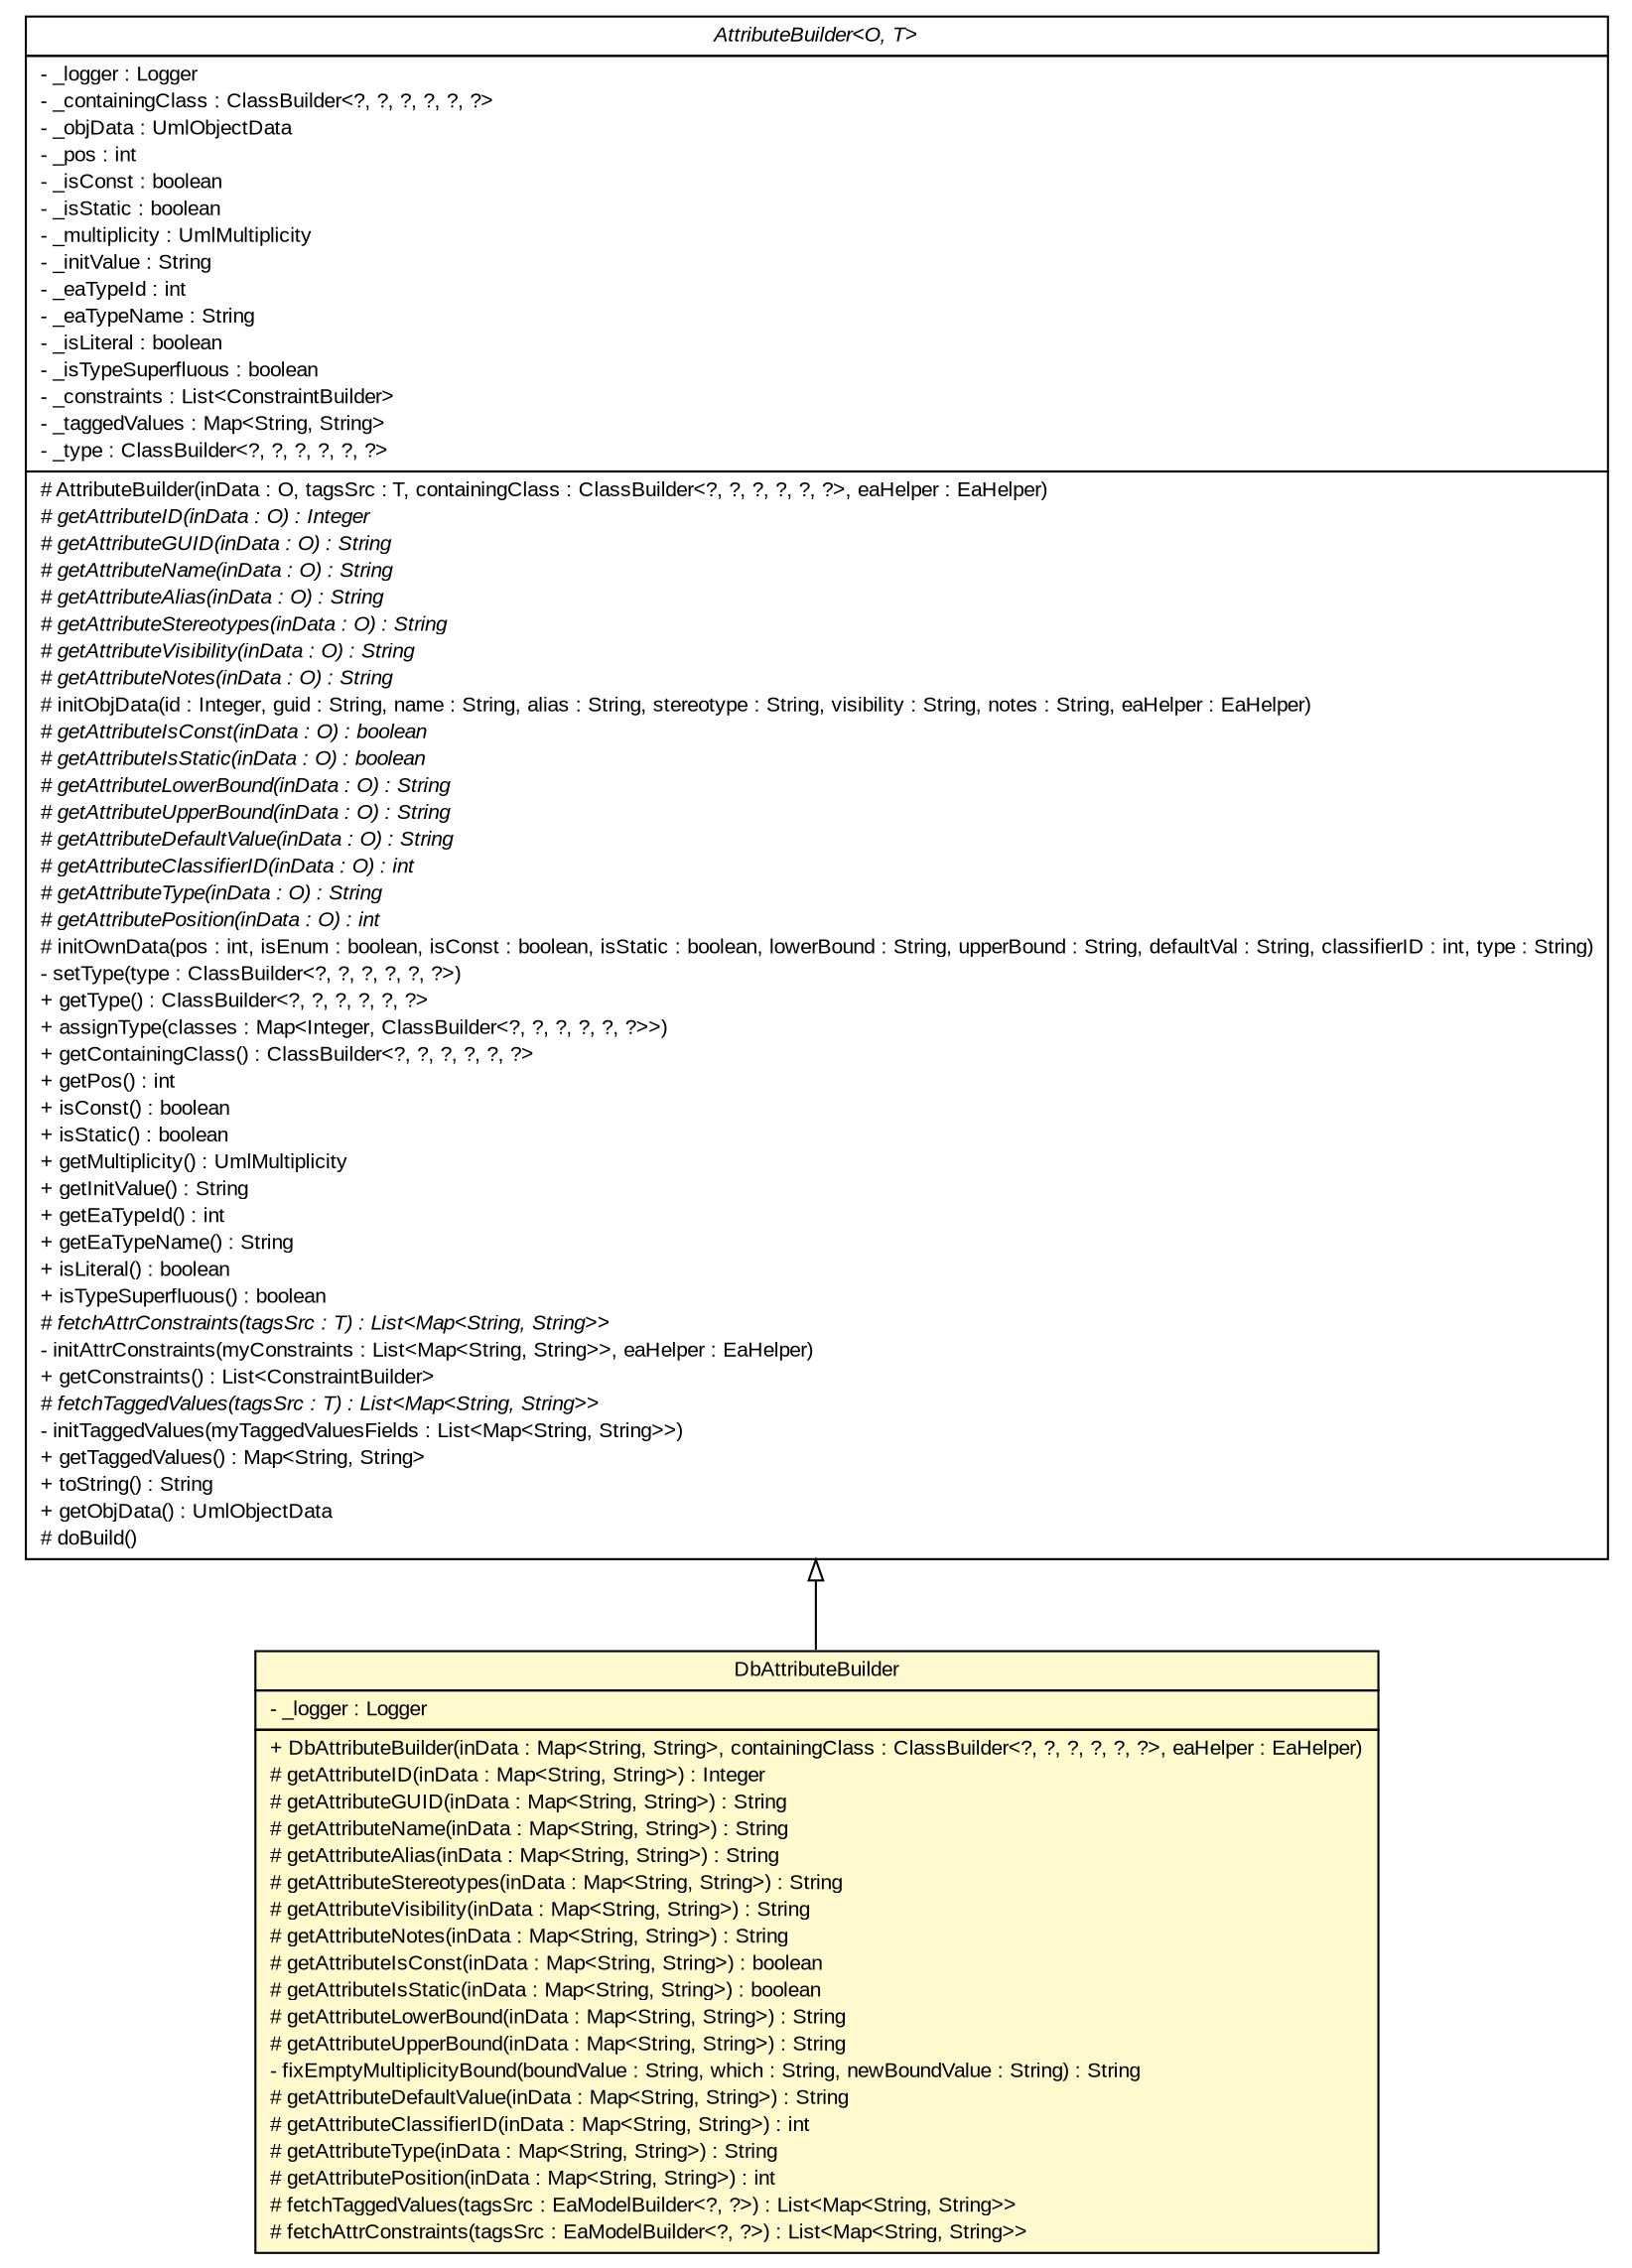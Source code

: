 #!/usr/local/bin/dot
#
# Class diagram 
# Generated by UMLGraph version R5_6_6-6-g3bdff0 (http://www.umlgraph.org/)
#

digraph G {
	edge [fontname="arial",fontsize=10,labelfontname="arial",labelfontsize=10];
	node [fontname="arial",fontsize=10,shape=plaintext];
	nodesep=0.25;
	ranksep=0.5;
	// org.tanjakostic.jcleancim.builder.ea.AttributeBuilder<O, T>
	c89426 [label=<<table title="org.tanjakostic.jcleancim.builder.ea.AttributeBuilder" border="0" cellborder="1" cellspacing="0" cellpadding="2" port="p" href="../AttributeBuilder.html">
		<tr><td><table border="0" cellspacing="0" cellpadding="1">
<tr><td align="center" balign="center"><font face="Arial Italic"> AttributeBuilder&lt;O, T&gt; </font></td></tr>
		</table></td></tr>
		<tr><td><table border="0" cellspacing="0" cellpadding="1">
<tr><td align="left" balign="left"> - _logger : Logger </td></tr>
<tr><td align="left" balign="left"> - _containingClass : ClassBuilder&lt;?, ?, ?, ?, ?, ?&gt; </td></tr>
<tr><td align="left" balign="left"> - _objData : UmlObjectData </td></tr>
<tr><td align="left" balign="left"> - _pos : int </td></tr>
<tr><td align="left" balign="left"> - _isConst : boolean </td></tr>
<tr><td align="left" balign="left"> - _isStatic : boolean </td></tr>
<tr><td align="left" balign="left"> - _multiplicity : UmlMultiplicity </td></tr>
<tr><td align="left" balign="left"> - _initValue : String </td></tr>
<tr><td align="left" balign="left"> - _eaTypeId : int </td></tr>
<tr><td align="left" balign="left"> - _eaTypeName : String </td></tr>
<tr><td align="left" balign="left"> - _isLiteral : boolean </td></tr>
<tr><td align="left" balign="left"> - _isTypeSuperfluous : boolean </td></tr>
<tr><td align="left" balign="left"> - _constraints : List&lt;ConstraintBuilder&gt; </td></tr>
<tr><td align="left" balign="left"> - _taggedValues : Map&lt;String, String&gt; </td></tr>
<tr><td align="left" balign="left"> - _type : ClassBuilder&lt;?, ?, ?, ?, ?, ?&gt; </td></tr>
		</table></td></tr>
		<tr><td><table border="0" cellspacing="0" cellpadding="1">
<tr><td align="left" balign="left"> # AttributeBuilder(inData : O, tagsSrc : T, containingClass : ClassBuilder&lt;?, ?, ?, ?, ?, ?&gt;, eaHelper : EaHelper) </td></tr>
<tr><td align="left" balign="left"><font face="Arial Italic" point-size="10.0"> # getAttributeID(inData : O) : Integer </font></td></tr>
<tr><td align="left" balign="left"><font face="Arial Italic" point-size="10.0"> # getAttributeGUID(inData : O) : String </font></td></tr>
<tr><td align="left" balign="left"><font face="Arial Italic" point-size="10.0"> # getAttributeName(inData : O) : String </font></td></tr>
<tr><td align="left" balign="left"><font face="Arial Italic" point-size="10.0"> # getAttributeAlias(inData : O) : String </font></td></tr>
<tr><td align="left" balign="left"><font face="Arial Italic" point-size="10.0"> # getAttributeStereotypes(inData : O) : String </font></td></tr>
<tr><td align="left" balign="left"><font face="Arial Italic" point-size="10.0"> # getAttributeVisibility(inData : O) : String </font></td></tr>
<tr><td align="left" balign="left"><font face="Arial Italic" point-size="10.0"> # getAttributeNotes(inData : O) : String </font></td></tr>
<tr><td align="left" balign="left"> # initObjData(id : Integer, guid : String, name : String, alias : String, stereotype : String, visibility : String, notes : String, eaHelper : EaHelper) </td></tr>
<tr><td align="left" balign="left"><font face="Arial Italic" point-size="10.0"> # getAttributeIsConst(inData : O) : boolean </font></td></tr>
<tr><td align="left" balign="left"><font face="Arial Italic" point-size="10.0"> # getAttributeIsStatic(inData : O) : boolean </font></td></tr>
<tr><td align="left" balign="left"><font face="Arial Italic" point-size="10.0"> # getAttributeLowerBound(inData : O) : String </font></td></tr>
<tr><td align="left" balign="left"><font face="Arial Italic" point-size="10.0"> # getAttributeUpperBound(inData : O) : String </font></td></tr>
<tr><td align="left" balign="left"><font face="Arial Italic" point-size="10.0"> # getAttributeDefaultValue(inData : O) : String </font></td></tr>
<tr><td align="left" balign="left"><font face="Arial Italic" point-size="10.0"> # getAttributeClassifierID(inData : O) : int </font></td></tr>
<tr><td align="left" balign="left"><font face="Arial Italic" point-size="10.0"> # getAttributeType(inData : O) : String </font></td></tr>
<tr><td align="left" balign="left"><font face="Arial Italic" point-size="10.0"> # getAttributePosition(inData : O) : int </font></td></tr>
<tr><td align="left" balign="left"> # initOwnData(pos : int, isEnum : boolean, isConst : boolean, isStatic : boolean, lowerBound : String, upperBound : String, defaultVal : String, classifierID : int, type : String) </td></tr>
<tr><td align="left" balign="left"> - setType(type : ClassBuilder&lt;?, ?, ?, ?, ?, ?&gt;) </td></tr>
<tr><td align="left" balign="left"> + getType() : ClassBuilder&lt;?, ?, ?, ?, ?, ?&gt; </td></tr>
<tr><td align="left" balign="left"> + assignType(classes : Map&lt;Integer, ClassBuilder&lt;?, ?, ?, ?, ?, ?&gt;&gt;) </td></tr>
<tr><td align="left" balign="left"> + getContainingClass() : ClassBuilder&lt;?, ?, ?, ?, ?, ?&gt; </td></tr>
<tr><td align="left" balign="left"> + getPos() : int </td></tr>
<tr><td align="left" balign="left"> + isConst() : boolean </td></tr>
<tr><td align="left" balign="left"> + isStatic() : boolean </td></tr>
<tr><td align="left" balign="left"> + getMultiplicity() : UmlMultiplicity </td></tr>
<tr><td align="left" balign="left"> + getInitValue() : String </td></tr>
<tr><td align="left" balign="left"> + getEaTypeId() : int </td></tr>
<tr><td align="left" balign="left"> + getEaTypeName() : String </td></tr>
<tr><td align="left" balign="left"> + isLiteral() : boolean </td></tr>
<tr><td align="left" balign="left"> + isTypeSuperfluous() : boolean </td></tr>
<tr><td align="left" balign="left"><font face="Arial Italic" point-size="10.0"> # fetchAttrConstraints(tagsSrc : T) : List&lt;Map&lt;String, String&gt;&gt; </font></td></tr>
<tr><td align="left" balign="left"> - initAttrConstraints(myConstraints : List&lt;Map&lt;String, String&gt;&gt;, eaHelper : EaHelper) </td></tr>
<tr><td align="left" balign="left"> + getConstraints() : List&lt;ConstraintBuilder&gt; </td></tr>
<tr><td align="left" balign="left"><font face="Arial Italic" point-size="10.0"> # fetchTaggedValues(tagsSrc : T) : List&lt;Map&lt;String, String&gt;&gt; </font></td></tr>
<tr><td align="left" balign="left"> - initTaggedValues(myTaggedValuesFields : List&lt;Map&lt;String, String&gt;&gt;) </td></tr>
<tr><td align="left" balign="left"> + getTaggedValues() : Map&lt;String, String&gt; </td></tr>
<tr><td align="left" balign="left"> + toString() : String </td></tr>
<tr><td align="left" balign="left"> + getObjData() : UmlObjectData </td></tr>
<tr><td align="left" balign="left"> # doBuild() </td></tr>
		</table></td></tr>
		</table>>, URL="../AttributeBuilder.html", fontname="arial", fontcolor="black", fontsize=10.0];
	// org.tanjakostic.jcleancim.builder.ea.db.DbAttributeBuilder
	c89440 [label=<<table title="org.tanjakostic.jcleancim.builder.ea.db.DbAttributeBuilder" border="0" cellborder="1" cellspacing="0" cellpadding="2" port="p" bgcolor="lemonChiffon" href="./DbAttributeBuilder.html">
		<tr><td><table border="0" cellspacing="0" cellpadding="1">
<tr><td align="center" balign="center"> DbAttributeBuilder </td></tr>
		</table></td></tr>
		<tr><td><table border="0" cellspacing="0" cellpadding="1">
<tr><td align="left" balign="left"> - _logger : Logger </td></tr>
		</table></td></tr>
		<tr><td><table border="0" cellspacing="0" cellpadding="1">
<tr><td align="left" balign="left"> + DbAttributeBuilder(inData : Map&lt;String, String&gt;, containingClass : ClassBuilder&lt;?, ?, ?, ?, ?, ?&gt;, eaHelper : EaHelper) </td></tr>
<tr><td align="left" balign="left"> # getAttributeID(inData : Map&lt;String, String&gt;) : Integer </td></tr>
<tr><td align="left" balign="left"> # getAttributeGUID(inData : Map&lt;String, String&gt;) : String </td></tr>
<tr><td align="left" balign="left"> # getAttributeName(inData : Map&lt;String, String&gt;) : String </td></tr>
<tr><td align="left" balign="left"> # getAttributeAlias(inData : Map&lt;String, String&gt;) : String </td></tr>
<tr><td align="left" balign="left"> # getAttributeStereotypes(inData : Map&lt;String, String&gt;) : String </td></tr>
<tr><td align="left" balign="left"> # getAttributeVisibility(inData : Map&lt;String, String&gt;) : String </td></tr>
<tr><td align="left" balign="left"> # getAttributeNotes(inData : Map&lt;String, String&gt;) : String </td></tr>
<tr><td align="left" balign="left"> # getAttributeIsConst(inData : Map&lt;String, String&gt;) : boolean </td></tr>
<tr><td align="left" balign="left"> # getAttributeIsStatic(inData : Map&lt;String, String&gt;) : boolean </td></tr>
<tr><td align="left" balign="left"> # getAttributeLowerBound(inData : Map&lt;String, String&gt;) : String </td></tr>
<tr><td align="left" balign="left"> # getAttributeUpperBound(inData : Map&lt;String, String&gt;) : String </td></tr>
<tr><td align="left" balign="left"> - fixEmptyMultiplicityBound(boundValue : String, which : String, newBoundValue : String) : String </td></tr>
<tr><td align="left" balign="left"> # getAttributeDefaultValue(inData : Map&lt;String, String&gt;) : String </td></tr>
<tr><td align="left" balign="left"> # getAttributeClassifierID(inData : Map&lt;String, String&gt;) : int </td></tr>
<tr><td align="left" balign="left"> # getAttributeType(inData : Map&lt;String, String&gt;) : String </td></tr>
<tr><td align="left" balign="left"> # getAttributePosition(inData : Map&lt;String, String&gt;) : int </td></tr>
<tr><td align="left" balign="left"> # fetchTaggedValues(tagsSrc : EaModelBuilder&lt;?, ?&gt;) : List&lt;Map&lt;String, String&gt;&gt; </td></tr>
<tr><td align="left" balign="left"> # fetchAttrConstraints(tagsSrc : EaModelBuilder&lt;?, ?&gt;) : List&lt;Map&lt;String, String&gt;&gt; </td></tr>
		</table></td></tr>
		</table>>, URL="./DbAttributeBuilder.html", fontname="arial", fontcolor="black", fontsize=10.0];
	//org.tanjakostic.jcleancim.builder.ea.db.DbAttributeBuilder extends org.tanjakostic.jcleancim.builder.ea.AttributeBuilder<java.util.Map<java.lang.String, java.lang.String>, org.tanjakostic.jcleancim.builder.ea.EaModelBuilder<?, ?>>
	c89426:p -> c89440:p [dir=back,arrowtail=empty];
}

